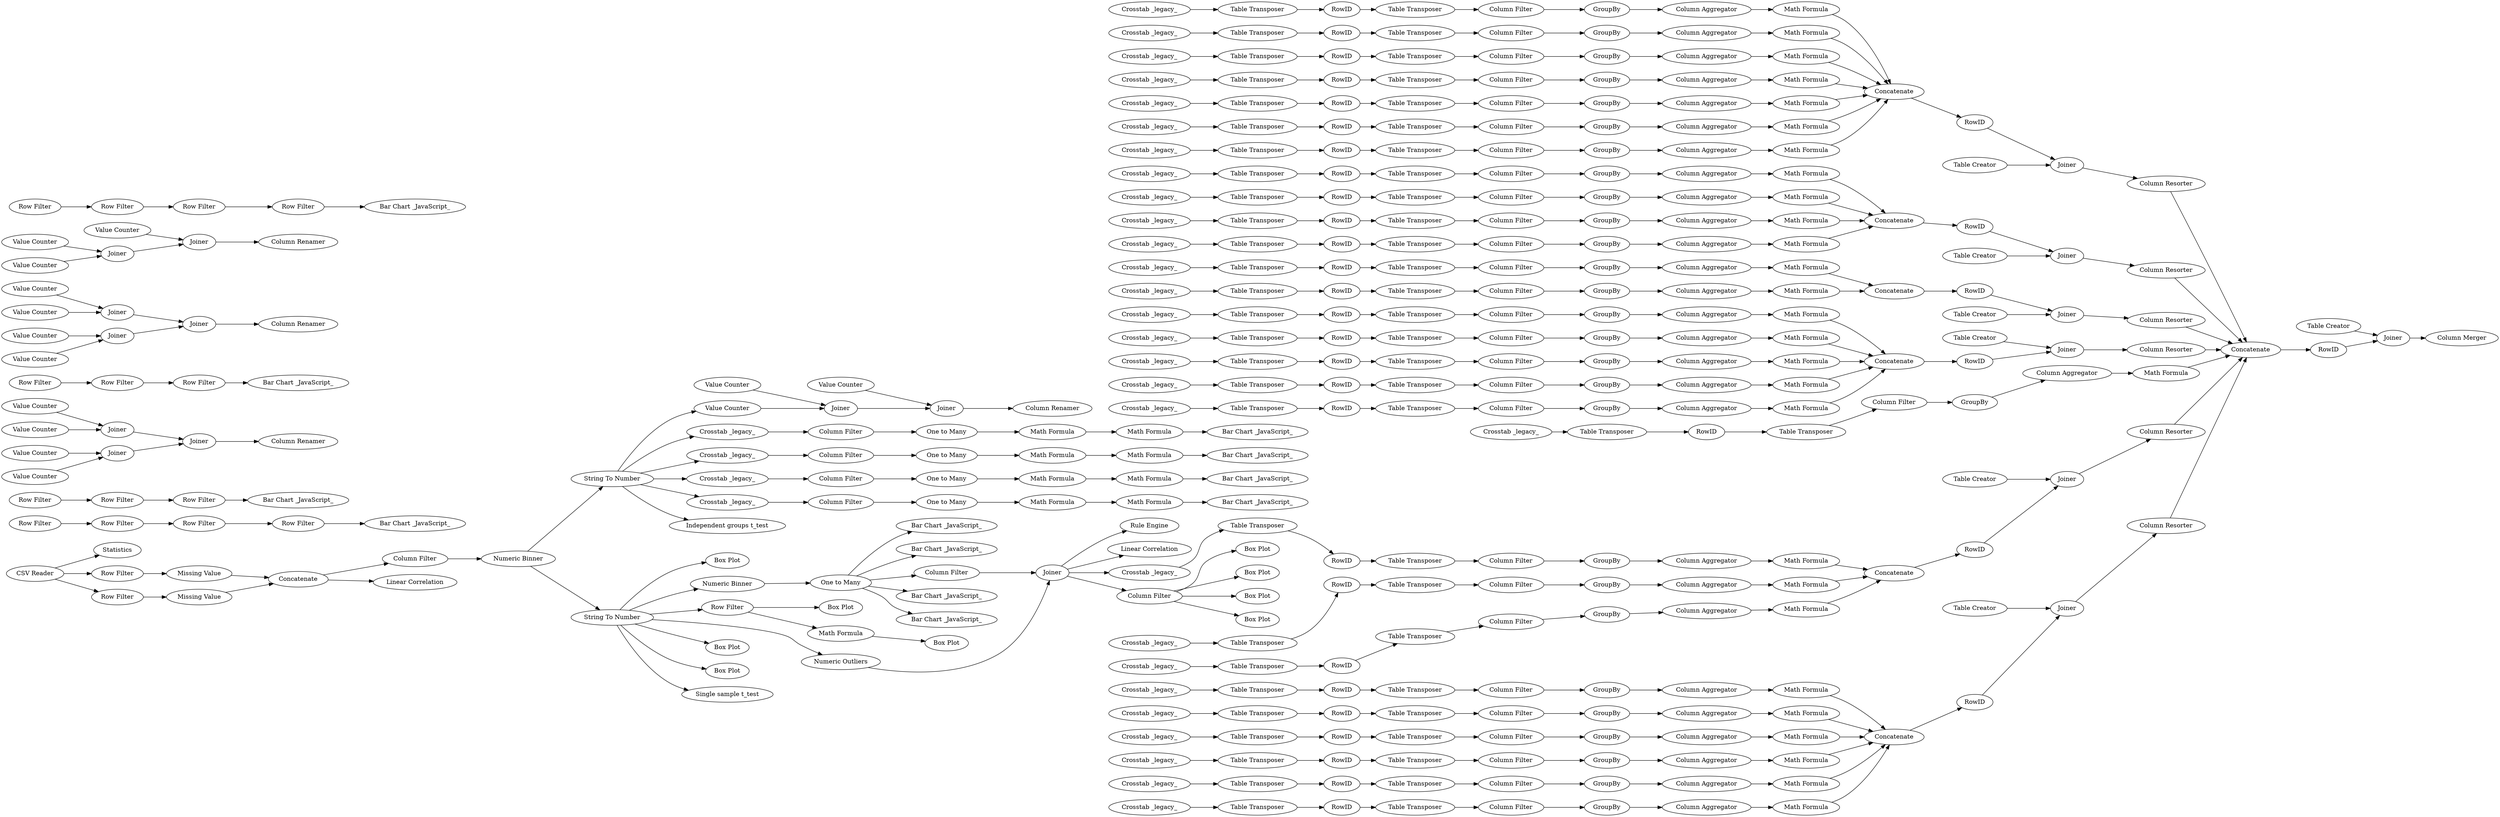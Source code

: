 digraph {
	"2010622987227426258_33" [label=RowID]
	"1475047317900350250_33" [label=RowID]
	"-2180214344260631625_28" [label="Math Formula"]
	"8208651646816326199_32" [label="Table Transposer"]
	"-2667575540162190653_38" [label="Row Filter"]
	"-4059980357137353702_33" [label=RowID]
	"-2180214344260631625_31" [label="Table Transposer"]
	"-2667575540162190653_29" [label="Bar Chart _JavaScript_"]
	"2702259748057512101_31" [label="Table Transposer"]
	"-7128609563965244721_28" [label="Math Formula"]
	"-4059980357137353702_32" [label="Table Transposer"]
	"7241090725007289942_33" [label=RowID]
	"-3126229197876731823_33" [label=RowID]
	"-2180214344260631625_48" [label="Crosstab _legacy_"]
	"9049679138414957691_28" [label="Math Formula"]
	"44659684455195046_31" [label="Row Filter"]
	"-7411074386811272756_25" [label="Bar Chart _JavaScript_"]
	"-2988627378760935566_42" [label="Bar Chart _JavaScript_"]
	"-2592117329030352060_28" [label="Math Formula"]
	"-2988627378760935566_34" [label="Crosstab _legacy_"]
	"-5397113136184805656_32" [label="Table Transposer"]
	"8755820080764352617_29" [label="Column Aggregator"]
	"-3126229197876731823_26" [label="Column Filter"]
	"-7929762696554767635_1" [label="CSV Reader"]
	"-2762222171838772584_31" [label="Table Transposer"]
	"-2988627378760935566_55" [label="Column Filter"]
	"-2667575540162190653_48" [label="Column Renamer"]
	"-4207986136602067952_27" [label=GroupBy]
	"-7128609563965244721_48" [label="Crosstab _legacy_"]
	"44659684455195046_27" [label="Bar Chart _JavaScript_"]
	"-2988627378760935566_53" [label="Bar Chart _JavaScript_"]
	"-3608789581483218820_31" [label="Table Transposer"]
	"-5234338442445839634_68" [label=Concatenate]
	"-7829448578021544775_61" [label="Column Resorter"]
	"-1383171905787689422_43" [label="Row Filter"]
	"-1452127625950317859_32" [label="Table Transposer"]
	"2838567410952779195_77" [label="Table Creator"]
	"-3489217630229284735_41" [label="Column Renamer"]
	"-1210090517846400276_26" [label="Column Filter"]
	"-2988627378760935566_39" [label="Bar Chart _JavaScript_"]
	"-2988627378760935566_36" [label="One to Many"]
	"-3126229197876731823_31" [label="Table Transposer"]
	"2838567410952779195_74" [label=Concatenate]
	"1475047317900350250_48" [label="Crosstab _legacy_"]
	"7241090725007289942_48" [label="Crosstab _legacy_"]
	"-7193959820858544158_27" [label=GroupBy]
	"8755820080764352617_33" [label=RowID]
	"-7411074386811272756_34" [label="Bar Chart _JavaScript_"]
	"-7929762696554767635_22" [label="Rule Engine"]
	"-2592117329030352060_27" [label=GroupBy]
	"2702259748057512101_32" [label="Table Transposer"]
	"2702259748057512101_26" [label="Column Filter"]
	"-2762222171838772584_28" [label="Math Formula"]
	"461673475721604517_28" [label="Math Formula"]
	"-2988627378760935566_13" [label="Numeric Binner"]
	"2702259748057512101_33" [label=RowID]
	"-7418198802865782667_27" [label=GroupBy]
	"-3489217630229284735_38" [label="Value Counter"]
	"-4207986136602067952_28" [label="Math Formula"]
	"-2667575540162190653_47" [label=Joiner]
	"1475047317900350250_32" [label="Table Transposer"]
	"-4059980357137353702_27" [label=GroupBy]
	"8208651646816326199_28" [label="Math Formula"]
	"-2988627378760935566_37" [label="Math Formula"]
	"-1452127625950317859_29" [label="Column Aggregator"]
	"-1452127625950317859_33" [label=RowID]
	"-2762222171838772584_26" [label="Column Filter"]
	"-7411074386811272756_36" [label="Column Filter"]
	"8208651646816326199_29" [label="Column Aggregator"]
	"-3608789581483218820_33" [label=RowID]
	"-9055280328229460879_48" [label="Crosstab _legacy_"]
	"-3996741536440627232_31" [label="Table Transposer"]
	"-3489217630229284735_43" [label=Joiner]
	"-3996741536440627232_26" [label="Column Filter"]
	"9049679138414957691_29" [label="Column Aggregator"]
	"-5397113136184805656_33" [label=RowID]
	"8755820080764352617_27" [label=GroupBy]
	"-9055280328229460879_28" [label="Math Formula"]
	"3616986386883012459_73" [label=RowID]
	"6094757566247472719_26" [label="Column Filter"]
	"-2988627378760935566_15" [label="String To Number"]
	"-2988627378760935566_41" [label="One to Many"]
	"-2762222171838772584_32" [label="Table Transposer"]
	"-3126229197876731823_29" [label="Column Aggregator"]
	"-7411074386811272756_23" [label="Bar Chart _JavaScript_"]
	"-7418198802865782667_32" [label="Table Transposer"]
	"-2988627378760935566_59" [label="Bar Chart _JavaScript_"]
	"-3126229197876731823_28" [label="Math Formula"]
	"-7128609563965244721_32" [label="Table Transposer"]
	"-3489217630229284735_39" [label="Value Counter"]
	"-7411074386811272756_16" [label="Box Plot"]
	"-7128609563965244721_33" [label=RowID]
	"1475047317900350250_26" [label="Column Filter"]
	"-1452127625950317859_26" [label="Column Filter"]
	"6094757566247472719_29" [label="Column Aggregator"]
	"2702259748057512101_27" [label=GroupBy]
	"2838567410952779195_78" [label=Joiner]
	"3616986386883012459_71" [label=Joiner]
	"-2592117329030352060_29" [label="Column Aggregator"]
	"7540100989563376320_29" [label="Column Aggregator"]
	"-6106345716899137322_62" [label="Column Resorter"]
	"-1210090517846400276_27" [label=GroupBy]
	"3616986386883012459_72" [label="Table Creator"]
	"-2988627378760935566_38" [label="Math Formula"]
	"2010622987227426258_28" [label="Math Formula"]
	"-7193959820858544158_48" [label="Crosstab _legacy_"]
	"-3608789581483218820_27" [label=GroupBy]
	"1674930936971215440_79" [label=RowID]
	"-2988627378760935566_51" [label="Math Formula"]
	"-2592117329030352060_33" [label=RowID]
	"-8943545168428634089_26" [label="Column Filter"]
	"-7829448578021544775_56" [label=Concatenate]
	"461673475721604517_48" [label="Crosstab _legacy_"]
	"-7411074386811272756_27" [label="Box Plot"]
	"-5397113136184805656_31" [label="Table Transposer"]
	"-2592117329030352060_32" [label="Table Transposer"]
	"-1383171905787689422_37" [label=Joiner]
	"44659684455195046_37" [label=Joiner]
	"-2130258972907324496_31" [label="Table Transposer"]
	"-3608789581483218820_29" [label="Column Aggregator"]
	"-7128609563965244721_29" [label="Column Aggregator"]
	"8755820080764352617_26" [label="Column Filter"]
	"-2130258972907324496_48" [label="Crosstab _legacy_"]
	"-7929762696554767635_8" [label=Concatenate]
	"-2988627378760935566_57" [label="Column Filter"]
	"-1210090517846400276_29" [label="Column Aggregator"]
	"-8943545168428634089_28" [label="Math Formula"]
	"-492901388458412666_48" [label="Crosstab _legacy_"]
	"-2667575540162190653_46" [label=Joiner]
	"-7929762696554767635_11" [label="Column Filter"]
	"-7411074386811272756_30" [label="Numeric Binner"]
	"-8943545168428634089_33" [label=RowID]
	"-6106345716899137322_65" [label=RowID]
	"44659684455195046_30" [label="Row Filter"]
	"-3489217630229284735_33" [label="Row Filter"]
	"-4059980357137353702_48" [label="Crosstab _legacy_"]
	"8930855202169045281_1" [label="Box Plot"]
	"-7829448578021544775_57" [label=RowID]
	"-1210090517846400276_31" [label="Table Transposer"]
	"-4207986136602067952_32" [label="Table Transposer"]
	"44659684455195046_33" [label="Value Counter"]
	"-1383171905787689422_42" [label="Row Filter"]
	"-2667575540162190653_44" [label="Value Counter"]
	"-492901388458412666_26" [label="Column Filter"]
	"8930855202169045281_4" [label="Box Plot"]
	"-6106345716899137322_66" [label=Concatenate]
	"-7929762696554767635_3" [label=Statistics]
	"-1210090517846400276_33" [label=RowID]
	"-7418198802865782667_48" [label="Crosstab _legacy_"]
	"-7411074386811272756_19" [label="Row Filter"]
	"6094757566247472719_48" [label="Crosstab _legacy_"]
	"3616986386883012459_75" [label="Column Resorter"]
	"-3489217630229284735_44" [label=Joiner]
	"461673475721604517_32" [label="Table Transposer"]
	"-4207986136602067952_29" [label="Column Aggregator"]
	"-2988627378760935566_50" [label="Crosstab _legacy_"]
	"9049679138414957691_26" [label="Column Filter"]
	"-1383171905787689422_33" [label="Value Counter"]
	"-365874931088374350_85" [label="Table Creator"]
	"-2988627378760935566_60" [label="Math Formula"]
	"-7411074386811272756_18" [label="Box Plot"]
	"2010622987227426258_48" [label="Crosstab _legacy_"]
	"-2988627378760935566_56" [label="Crosstab _legacy_"]
	"-3608789581483218820_26" [label="Column Filter"]
	"-1210090517846400276_32" [label="Table Transposer"]
	"-4059980357137353702_26" [label="Column Filter"]
	"-2667575540162190653_37" [label="Row Filter"]
	"-492901388458412666_27" [label=GroupBy]
	"-2130258972907324496_33" [label=RowID]
	"44659684455195046_32" [label="Row Filter"]
	"2702259748057512101_28" [label="Math Formula"]
	"-365874931088374350_84" [label=RowID]
	"-7418198802865782667_28" [label="Math Formula"]
	"-2592117329030352060_48" [label="Crosstab _legacy_"]
	"-7929762696554767635_10" [label="Linear Correlation"]
	"8208651646816326199_27" [label=GroupBy]
	"6094757566247472719_32" [label="Table Transposer"]
	"-5234338442445839634_71" [label=Joiner]
	"6094757566247472719_33" [label=RowID]
	"-7411074386811272756_15" [label="String To Number"]
	"-7829448578021544775_59" [label="Table Creator"]
	"-365874931088374350_87" [label="Column Merger"]
	"7540100989563376320_26" [label="Column Filter"]
	"-365874931088374350_86" [label=Joiner]
	"-3996741536440627232_33" [label=RowID]
	"-3489217630229284735_40" [label="Value Counter"]
	"6094757566247472719_31" [label="Table Transposer"]
	"-1383171905787689422_44" [label="Row Filter"]
	"1674930936971215440_76" [label="Column Resorter"]
	"-2988627378760935566_47" [label="Linear Correlation"]
	"-2762222171838772584_33" [label=RowID]
	"-9055280328229460879_29" [label="Column Aggregator"]
	"6094757566247472719_28" [label="Math Formula"]
	"-2180214344260631625_32" [label="Table Transposer"]
	"8755820080764352617_28" [label="Math Formula"]
	"-2762222171838772584_29" [label="Column Aggregator"]
	"-9055280328229460879_33" [label=RowID]
	"-5397113136184805656_28" [label="Math Formula"]
	"-1383171905787689422_34" [label="Value Counter"]
	"44659684455195046_39" [label="Column Renamer"]
	"1475047317900350250_29" [label="Column Aggregator"]
	"-4207986136602067952_48" [label="Crosstab _legacy_"]
	"-5397113136184805656_27" [label=GroupBy]
	"-2667575540162190653_41" [label="Value Counter"]
	"-1210090517846400276_48" [label="Crosstab _legacy_"]
	"-2988627378760935566_54" [label="One to Many"]
	"-2762222171838772584_27" [label=GroupBy]
	"7241090725007289942_29" [label="Column Aggregator"]
	"7540100989563376320_27" [label=GroupBy]
	"-5234338442445839634_70" [label="Table Creator"]
	"-492901388458412666_28" [label="Math Formula"]
	"-8943545168428634089_32" [label="Table Transposer"]
	"2010622987227426258_32" [label="Table Transposer"]
	"-7929762696554767635_5" [label="Missing Value"]
	"-1383171905787689422_26" [label="Bar Chart _JavaScript_"]
	"8208651646816326199_33" [label=RowID]
	"2702259748057512101_29" [label="Column Aggregator"]
	"9049679138414957691_27" [label=GroupBy]
	"-3608789581483218820_48" [label="Crosstab _legacy_"]
	"-7411074386811272756_33" [label="One to Many"]
	"-1383171905787689422_35" [label="Value Counter"]
	"-2130258972907324496_29" [label="Column Aggregator"]
	"9049679138414957691_33" [label=RowID]
	"-2130258972907324496_27" [label=GroupBy]
	"-4059980357137353702_31" [label="Table Transposer"]
	"-3608789581483218820_32" [label="Table Transposer"]
	"8208651646816326199_31" [label="Table Transposer"]
	"-2988627378760935566_33" [label="Crosstab _legacy_"]
	"44659684455195046_35" [label="Value Counter"]
	"-6106345716899137322_63" [label=Joiner]
	"-5397113136184805656_48" [label="Crosstab _legacy_"]
	"-7929762696554767635_7" [label="Missing Value"]
	"-3489217630229284735_42" [label=Joiner]
	"-7418198802865782667_33" [label=RowID]
	"-2592117329030352060_31" [label="Table Transposer"]
	"1674930936971215440_77" [label="Table Creator"]
	"2010622987227426258_29" [label="Column Aggregator"]
	"-7128609563965244721_31" [label="Table Transposer"]
	"-4207986136602067952_31" [label="Table Transposer"]
	"2010622987227426258_26" [label="Column Filter"]
	"-7193959820858544158_28" [label="Math Formula"]
	"-2667575540162190653_40" [label="Row Filter"]
	"-7411074386811272756_28" [label="Numeric Outliers"]
	"-3489217630229284735_35" [label="Row Filter"]
	"-4207986136602067952_26" [label="Column Filter"]
	"8930855202169045281_5" [label="Box Plot"]
	"7241090725007289942_32" [label="Table Transposer"]
	"-9055280328229460879_31" [label="Table Transposer"]
	"-2592117329030352060_26" [label="Column Filter"]
	"-3126229197876731823_32" [label="Table Transposer"]
	"-492901388458412666_32" [label="Table Transposer"]
	"8755820080764352617_48" [label="Crosstab _legacy_"]
	"461673475721604517_27" [label=GroupBy]
	"8930855202169045281_3" [label="Box Plot"]
	"-3996741536440627232_48" [label="Crosstab _legacy_"]
	"9049679138414957691_31" [label="Table Transposer"]
	"-6106345716899137322_64" [label="Table Creator"]
	"-2130258972907324496_26" [label="Column Filter"]
	"1475047317900350250_31" [label="Table Transposer"]
	"-8943545168428634089_27" [label=GroupBy]
	"-5234338442445839634_67" [label="Column Resorter"]
	"44659684455195046_38" [label=Joiner]
	"-492901388458412666_31" [label="Table Transposer"]
	"-7193959820858544158_31" [label="Table Transposer"]
	"-2988627378760935566_44" [label="Math Formula"]
	"8755820080764352617_31" [label="Table Transposer"]
	"2010622987227426258_27" [label=GroupBy]
	"8755820080764352617_32" [label="Table Transposer"]
	"-2667575540162190653_45" [label=Joiner]
	"7241090725007289942_31" [label="Table Transposer"]
	"1674930936971215440_78" [label=Concatenate]
	"-7418198802865782667_29" [label="Column Aggregator"]
	"-3126229197876731823_48" [label="Crosstab _legacy_"]
	"-7128609563965244721_27" [label=GroupBy]
	"-7411074386811272756_29" [label="Box Plot"]
	"-2180214344260631625_29" [label="Column Aggregator"]
	"7540100989563376320_33" [label=RowID]
	"-7411074386811272756_20" [label="Math Formula"]
	"-8943545168428634089_48" [label="Crosstab _legacy_"]
	"3616986386883012459_74" [label=Concatenate]
	"-2130258972907324496_28" [label="Math Formula"]
	"-7929762696554767635_6" [label="Row Filter"]
	"2838567410952779195_75" [label=RowID]
	"461673475721604517_31" [label="Table Transposer"]
	"7241090725007289942_28" [label="Math Formula"]
	"-4059980357137353702_29" [label="Column Aggregator"]
	"-1452127625950317859_27" [label=GroupBy]
	"-3996741536440627232_27" [label=GroupBy]
	"-2988627378760935566_52" [label="Math Formula"]
	"-1452127625950317859_48" [label="Crosstab _legacy_"]
	"1475047317900350250_28" [label="Math Formula"]
	"-7193959820858544158_29" [label="Column Aggregator"]
	"-3489217630229284735_36" [label="Row Filter"]
	"-7128609563965244721_26" [label="Column Filter"]
	"-7411074386811272756_35" [label=Joiner]
	"-3608789581483218820_28" [label="Math Formula"]
	"-3996741536440627232_32" [label="Table Transposer"]
	"-7193959820858544158_26" [label="Column Filter"]
	"-1452127625950317859_31" [label="Table Transposer"]
	"7540100989563376320_31" [label="Table Transposer"]
	"-3996741536440627232_29" [label="Column Aggregator"]
	"6094757566247472719_27" [label=GroupBy]
	"7241090725007289942_26" [label="Column Filter"]
	"-2988627378760935566_61" [label="Math Formula"]
	"9049679138414957691_48" [label="Crosstab _legacy_"]
	"461673475721604517_33" [label=RowID]
	"-7193959820858544158_33" [label=RowID]
	"-2667575540162190653_39" [label="Row Filter"]
	"461673475721604517_26" [label="Column Filter"]
	"-4207986136602067952_33" [label=RowID]
	"-5397113136184805656_26" [label="Column Filter"]
	"-9055280328229460879_32" [label="Table Transposer"]
	"-3489217630229284735_34" [label="Row Filter"]
	"-492901388458412666_33" [label=RowID]
	"-7411074386811272756_17" [label="Box Plot"]
	"-5234338442445839634_69" [label=RowID]
	"7241090725007289942_27" [label=GroupBy]
	"-3996741536440627232_28" [label="Math Formula"]
	"-8943545168428634089_31" [label="Table Transposer"]
	"-7411074386811272756_31" [label="Bar Chart _JavaScript_"]
	"2702259748057512101_48" [label="Crosstab _legacy_"]
	"-9055280328229460879_26" [label="Column Filter"]
	"-8943545168428634089_29" [label="Column Aggregator"]
	"-2988627378760935566_43" [label="Math Formula"]
	"-2988627378760935566_14" [label="Independent groups t_test"]
	"-4059980357137353702_28" [label="Math Formula"]
	"7540100989563376320_48" [label="Crosstab _legacy_"]
	"7540100989563376320_32" [label="Table Transposer"]
	"-2130258972907324496_32" [label="Table Transposer"]
	"9049679138414957691_32" [label="Table Transposer"]
	"2010622987227426258_31" [label="Table Transposer"]
	"-7411074386811272756_26" [label="Single sample t_test"]
	"-1383171905787689422_39" [label="Column Renamer"]
	"-1210090517846400276_28" [label="Math Formula"]
	"-7829448578021544775_60" [label=Joiner]
	"-2762222171838772584_48" [label="Crosstab _legacy_"]
	"-7418198802865782667_26" [label="Column Filter"]
	"-1383171905787689422_38" [label=Joiner]
	"-365874931088374350_83" [label=Concatenate]
	"-3489217630229284735_37" [label="Value Counter"]
	"-3126229197876731823_27" [label=GroupBy]
	"7540100989563376320_28" [label="Math Formula"]
	"-3489217630229284735_28" [label="Bar Chart _JavaScript_"]
	"8208651646816326199_26" [label="Column Filter"]
	"8208651646816326199_48" [label="Crosstab _legacy_"]
	"-2988627378760935566_40" [label="Column Filter"]
	"-2988627378760935566_35" [label="Column Filter"]
	"461673475721604517_29" [label="Column Aggregator"]
	"1674930936971215440_80" [label=Joiner]
	"-2180214344260631625_26" [label="Column Filter"]
	"8930855202169045281_2" [label="Column Filter"]
	"-2667575540162190653_42" [label="Value Counter"]
	"-2988627378760935566_58" [label="One to Many"]
	"-1452127625950317859_28" [label="Math Formula"]
	"-492901388458412666_29" [label="Column Aggregator"]
	"-7929762696554767635_4" [label="Row Filter"]
	"-7418198802865782667_31" [label="Table Transposer"]
	"2838567410952779195_76" [label="Column Resorter"]
	"-7193959820858544158_32" [label="Table Transposer"]
	"-2180214344260631625_33" [label=RowID]
	"-2667575540162190653_43" [label="Value Counter"]
	"-5397113136184805656_29" [label="Column Aggregator"]
	"44659684455195046_34" [label="Value Counter"]
	"1475047317900350250_27" [label=GroupBy]
	"-2180214344260631625_27" [label=GroupBy]
	"-9055280328229460879_27" [label=GroupBy]
	"-3608789581483218820_28" -> "-6106345716899137322_66"
	"-5397113136184805656_26" -> "-5397113136184805656_27"
	"-2592117329030352060_48" -> "-2592117329030352060_31"
	"44659684455195046_34" -> "44659684455195046_38"
	"-1383171905787689422_35" -> "-1383171905787689422_37"
	"6094757566247472719_33" -> "6094757566247472719_32"
	"6094757566247472719_31" -> "6094757566247472719_33"
	"-1210090517846400276_33" -> "-1210090517846400276_32"
	"8208651646816326199_28" -> "-7829448578021544775_56"
	"2010622987227426258_29" -> "2010622987227426258_28"
	"-3489217630229284735_38" -> "-3489217630229284735_42"
	"8208651646816326199_29" -> "8208651646816326199_28"
	"-2988627378760935566_33" -> "-2988627378760935566_40"
	"-2988627378760935566_56" -> "-2988627378760935566_57"
	"-7193959820858544158_48" -> "-7193959820858544158_31"
	"-492901388458412666_28" -> "3616986386883012459_74"
	"461673475721604517_26" -> "461673475721604517_27"
	"-7929762696554767635_1" -> "-7929762696554767635_6"
	"-1452127625950317859_29" -> "-1452127625950317859_28"
	"-3489217630229284735_43" -> "-3489217630229284735_44"
	"-7929762696554767635_8" -> "-7929762696554767635_10"
	"-2592117329030352060_32" -> "-2592117329030352060_26"
	"-2988627378760935566_51" -> "-2988627378760935566_53"
	"7540100989563376320_48" -> "7540100989563376320_31"
	"6094757566247472719_48" -> "6094757566247472719_31"
	"-5397113136184805656_33" -> "-5397113136184805656_32"
	"-3489217630229284735_34" -> "-3489217630229284735_35"
	"8930855202169045281_2" -> "8930855202169045281_5"
	"2010622987227426258_33" -> "2010622987227426258_32"
	"-4207986136602067952_31" -> "-4207986136602067952_33"
	"-7418198802865782667_32" -> "-7418198802865782667_26"
	"-2592117329030352060_27" -> "-2592117329030352060_29"
	"-7418198802865782667_28" -> "2838567410952779195_74"
	"-9055280328229460879_32" -> "-9055280328229460879_26"
	"-4059980357137353702_26" -> "-4059980357137353702_27"
	"-4207986136602067952_27" -> "-4207986136602067952_29"
	"-7193959820858544158_33" -> "-7193959820858544158_32"
	"9049679138414957691_27" -> "9049679138414957691_29"
	"-1383171905787689422_33" -> "-1383171905787689422_37"
	"1475047317900350250_32" -> "1475047317900350250_26"
	"-2988627378760935566_43" -> "-2988627378760935566_44"
	"-7929762696554767635_1" -> "-7929762696554767635_3"
	"-2667575540162190653_45" -> "-2667575540162190653_47"
	"-2988627378760935566_37" -> "-2988627378760935566_38"
	"1475047317900350250_29" -> "1475047317900350250_28"
	"-2762222171838772584_33" -> "-2762222171838772584_32"
	"-3996741536440627232_29" -> "-3996741536440627232_28"
	"-1210090517846400276_32" -> "-1210090517846400276_26"
	"7241090725007289942_32" -> "7241090725007289942_26"
	"9049679138414957691_28" -> "-6106345716899137322_66"
	"44659684455195046_37" -> "44659684455195046_38"
	"-7411074386811272756_19" -> "-7411074386811272756_20"
	"2010622987227426258_27" -> "2010622987227426258_29"
	"-7411074386811272756_33" -> "-7411074386811272756_31"
	"2838567410952779195_74" -> "2838567410952779195_75"
	"-3996741536440627232_28" -> "-7829448578021544775_56"
	"9049679138414957691_32" -> "9049679138414957691_26"
	"1475047317900350250_33" -> "1475047317900350250_32"
	"2838567410952779195_78" -> "2838567410952779195_76"
	"-2988627378760935566_41" -> "-2988627378760935566_43"
	"-4059980357137353702_27" -> "-4059980357137353702_29"
	"-5234338442445839634_71" -> "-5234338442445839634_67"
	"-2762222171838772584_31" -> "-2762222171838772584_33"
	"-492901388458412666_33" -> "-492901388458412666_32"
	"-7128609563965244721_48" -> "-7128609563965244721_31"
	"-492901388458412666_26" -> "-492901388458412666_27"
	"8755820080764352617_31" -> "8755820080764352617_33"
	"-6106345716899137322_64" -> "-6106345716899137322_63"
	"1475047317900350250_26" -> "1475047317900350250_27"
	"-3126229197876731823_26" -> "-3126229197876731823_27"
	"-2592117329030352060_31" -> "-2592117329030352060_33"
	"7241090725007289942_26" -> "7241090725007289942_27"
	"1674930936971215440_78" -> "1674930936971215440_79"
	"-2988627378760935566_15" -> "-2988627378760935566_56"
	"7241090725007289942_29" -> "7241090725007289942_28"
	"-4059980357137353702_32" -> "-4059980357137353702_26"
	"9049679138414957691_33" -> "9049679138414957691_32"
	"-2988627378760935566_13" -> "-2988627378760935566_15"
	"-2988627378760935566_15" -> "44659684455195046_33"
	"-7929762696554767635_11" -> "-2988627378760935566_13"
	"-365874931088374350_85" -> "-365874931088374350_86"
	"8208651646816326199_27" -> "8208651646816326199_29"
	"2010622987227426258_48" -> "2010622987227426258_31"
	"-1210090517846400276_48" -> "-1210090517846400276_31"
	"-2988627378760935566_15" -> "-2988627378760935566_34"
	"7540100989563376320_31" -> "7540100989563376320_33"
	"7540100989563376320_33" -> "7540100989563376320_32"
	"-2130258972907324496_27" -> "-2130258972907324496_29"
	"-2180214344260631625_31" -> "-2180214344260631625_33"
	"-2988627378760935566_13" -> "-7411074386811272756_15"
	"-2988627378760935566_58" -> "-2988627378760935566_60"
	"44659684455195046_32" -> "44659684455195046_27"
	"-4207986136602067952_26" -> "-4207986136602067952_27"
	"-3126229197876731823_28" -> "-5234338442445839634_68"
	"8208651646816326199_48" -> "8208651646816326199_31"
	"-2667575540162190653_40" -> "-2667575540162190653_29"
	"7241090725007289942_33" -> "7241090725007289942_32"
	"44659684455195046_38" -> "44659684455195046_39"
	"461673475721604517_28" -> "-5234338442445839634_68"
	"-2667575540162190653_38" -> "-2667575540162190653_39"
	"-3489217630229284735_44" -> "-3489217630229284735_41"
	"-2667575540162190653_41" -> "-2667575540162190653_46"
	"-2130258972907324496_32" -> "-2130258972907324496_26"
	"-1452127625950317859_48" -> "-1452127625950317859_31"
	"-7418198802865782667_31" -> "-7418198802865782667_33"
	"3616986386883012459_75" -> "-365874931088374350_83"
	"-2667575540162190653_42" -> "-2667575540162190653_46"
	"-3126229197876731823_29" -> "-3126229197876731823_28"
	"-8943545168428634089_27" -> "-8943545168428634089_29"
	"-2762222171838772584_28" -> "-6106345716899137322_66"
	"-7418198802865782667_29" -> "-7418198802865782667_28"
	"-3489217630229284735_36" -> "-3489217630229284735_28"
	"-2667575540162190653_37" -> "-2667575540162190653_38"
	"-2130258972907324496_29" -> "-2130258972907324496_28"
	"-2130258972907324496_33" -> "-2130258972907324496_32"
	"-2130258972907324496_28" -> "1674930936971215440_78"
	"2702259748057512101_29" -> "2702259748057512101_28"
	"-7929762696554767635_6" -> "-7929762696554767635_7"
	"-9055280328229460879_33" -> "-9055280328229460879_32"
	"-7929762696554767635_7" -> "-7929762696554767635_8"
	"1475047317900350250_31" -> "1475047317900350250_33"
	"9049679138414957691_26" -> "9049679138414957691_27"
	"-9055280328229460879_26" -> "-9055280328229460879_27"
	"-4059980357137353702_31" -> "-4059980357137353702_33"
	"-5397113136184805656_27" -> "-5397113136184805656_29"
	"-2988627378760935566_36" -> "-2988627378760935566_37"
	"-8943545168428634089_48" -> "-8943545168428634089_31"
	"-4059980357137353702_33" -> "-4059980357137353702_32"
	"2702259748057512101_31" -> "2702259748057512101_33"
	"44659684455195046_30" -> "44659684455195046_31"
	"44659684455195046_31" -> "44659684455195046_32"
	"-7418198802865782667_33" -> "-7418198802865782667_32"
	"-2988627378760935566_44" -> "-2988627378760935566_42"
	"-1383171905787689422_42" -> "-1383171905787689422_44"
	"-7411074386811272756_15" -> "-7411074386811272756_29"
	"2702259748057512101_27" -> "2702259748057512101_29"
	"-2988627378760935566_38" -> "-2988627378760935566_39"
	"-2180214344260631625_48" -> "-2180214344260631625_31"
	"8755820080764352617_27" -> "8755820080764352617_29"
	"-365874931088374350_84" -> "-365874931088374350_86"
	"-3608789581483218820_29" -> "-3608789581483218820_28"
	"8930855202169045281_2" -> "8930855202169045281_4"
	"-9055280328229460879_28" -> "-7829448578021544775_56"
	"-492901388458412666_29" -> "-492901388458412666_28"
	"-4059980357137353702_48" -> "-4059980357137353702_31"
	"-1452127625950317859_28" -> "-7829448578021544775_56"
	"-3996741536440627232_48" -> "-3996741536440627232_31"
	"-492901388458412666_31" -> "-492901388458412666_33"
	"-2988627378760935566_15" -> "-2988627378760935566_50"
	"7241090725007289942_48" -> "7241090725007289942_31"
	"-6106345716899137322_65" -> "-6106345716899137322_63"
	"2702259748057512101_28" -> "-7829448578021544775_56"
	"-7411074386811272756_33" -> "-7411074386811272756_36"
	"-1452127625950317859_27" -> "-1452127625950317859_29"
	"-6106345716899137322_63" -> "-6106345716899137322_62"
	"8208651646816326199_32" -> "8208651646816326199_26"
	"-3996741536440627232_31" -> "-3996741536440627232_33"
	"-4059980357137353702_29" -> "-4059980357137353702_28"
	"-3489217630229284735_42" -> "-3489217630229284735_44"
	"-3996741536440627232_27" -> "-3996741536440627232_29"
	"-3996741536440627232_32" -> "-3996741536440627232_26"
	"6094757566247472719_27" -> "6094757566247472719_29"
	"1674930936971215440_80" -> "1674930936971215440_76"
	"-3996741536440627232_26" -> "-3996741536440627232_27"
	"-5397113136184805656_32" -> "-5397113136184805656_26"
	"-1210090517846400276_27" -> "-1210090517846400276_29"
	"-1383171905787689422_44" -> "-1383171905787689422_43"
	"44659684455195046_33" -> "44659684455195046_37"
	"-1383171905787689422_38" -> "-1383171905787689422_39"
	"-2180214344260631625_26" -> "-2180214344260631625_27"
	"-3608789581483218820_31" -> "-3608789581483218820_33"
	"-2988627378760935566_55" -> "-2988627378760935566_54"
	"-7128609563965244721_33" -> "-7128609563965244721_32"
	"-2667575540162190653_43" -> "-2667575540162190653_45"
	"-3608789581483218820_48" -> "-3608789581483218820_31"
	"8930855202169045281_2" -> "8930855202169045281_1"
	"-2592117329030352060_28" -> "3616986386883012459_74"
	"-7929762696554767635_5" -> "-7929762696554767635_8"
	"7241090725007289942_28" -> "3616986386883012459_74"
	"8208651646816326199_33" -> "8208651646816326199_32"
	"-5397113136184805656_31" -> "-5397113136184805656_33"
	"-7411074386811272756_15" -> "-7411074386811272756_19"
	"-7411074386811272756_33" -> "-7411074386811272756_34"
	"8755820080764352617_28" -> "-5234338442445839634_68"
	"-3126229197876731823_32" -> "-3126229197876731823_26"
	"-7829448578021544775_56" -> "-7829448578021544775_57"
	"-7128609563965244721_27" -> "-7128609563965244721_29"
	"-4207986136602067952_33" -> "-4207986136602067952_32"
	"-3126229197876731823_27" -> "-3126229197876731823_29"
	"-2762222171838772584_32" -> "-2762222171838772584_26"
	"-4207986136602067952_28" -> "-7829448578021544775_56"
	"-7128609563965244721_28" -> "-5234338442445839634_68"
	"-2988627378760935566_15" -> "-2988627378760935566_33"
	"-8943545168428634089_33" -> "-8943545168428634089_32"
	"2010622987227426258_32" -> "2010622987227426258_26"
	"-7411074386811272756_15" -> "-7411074386811272756_26"
	"8930855202169045281_2" -> "8930855202169045281_3"
	"-7411074386811272756_19" -> "-7411074386811272756_27"
	"-5234338442445839634_70" -> "-5234338442445839634_71"
	"3616986386883012459_71" -> "3616986386883012459_75"
	"9049679138414957691_31" -> "9049679138414957691_33"
	"6094757566247472719_28" -> "-6106345716899137322_66"
	"8755820080764352617_29" -> "8755820080764352617_28"
	"-7411074386811272756_35" -> "-2988627378760935566_47"
	"6094757566247472719_32" -> "6094757566247472719_26"
	"-2762222171838772584_29" -> "-2762222171838772584_28"
	"-7929762696554767635_4" -> "-7929762696554767635_5"
	"6094757566247472719_29" -> "6094757566247472719_28"
	"-2988627378760935566_54" -> "-2988627378760935566_52"
	"-3996741536440627232_33" -> "-3996741536440627232_32"
	"7540100989563376320_27" -> "7540100989563376320_29"
	"-2667575540162190653_44" -> "-2667575540162190653_45"
	"-7128609563965244721_32" -> "-7128609563965244721_26"
	"-7411074386811272756_20" -> "-7411074386811272756_18"
	"8755820080764352617_48" -> "8755820080764352617_31"
	"-2180214344260631625_28" -> "-7829448578021544775_56"
	"-2180214344260631625_33" -> "-2180214344260631625_32"
	"-2592117329030352060_33" -> "-2592117329030352060_32"
	"-7128609563965244721_29" -> "-7128609563965244721_28"
	"-1383171905787689422_37" -> "-1383171905787689422_38"
	"-5234338442445839634_69" -> "-5234338442445839634_71"
	"2702259748057512101_26" -> "2702259748057512101_27"
	"-2988627378760935566_61" -> "-2988627378760935566_59"
	"7540100989563376320_32" -> "7540100989563376320_26"
	"2010622987227426258_31" -> "2010622987227426258_33"
	"-3489217630229284735_40" -> "-3489217630229284735_43"
	"7241090725007289942_31" -> "7241090725007289942_33"
	"1674930936971215440_76" -> "-365874931088374350_83"
	"3616986386883012459_73" -> "3616986386883012459_71"
	"-8943545168428634089_28" -> "2838567410952779195_74"
	"-7418198802865782667_26" -> "-7418198802865782667_27"
	"-7411074386811272756_35" -> "-7929762696554767635_22"
	"-9055280328229460879_31" -> "-9055280328229460879_33"
	"-2988627378760935566_57" -> "-2988627378760935566_58"
	"-9055280328229460879_48" -> "-9055280328229460879_31"
	"-7411074386811272756_33" -> "-7411074386811272756_25"
	"-7829448578021544775_57" -> "-7829448578021544775_60"
	"-1210090517846400276_26" -> "-1210090517846400276_27"
	"7540100989563376320_26" -> "7540100989563376320_27"
	"9049679138414957691_29" -> "9049679138414957691_28"
	"-2180214344260631625_32" -> "-2180214344260631625_26"
	"44659684455195046_35" -> "44659684455195046_37"
	"-2130258972907324496_48" -> "-2130258972907324496_31"
	"-6106345716899137322_66" -> "-6106345716899137322_65"
	"-7411074386811272756_30" -> "-7411074386811272756_33"
	"-5397113136184805656_28" -> "2838567410952779195_74"
	"-7418198802865782667_48" -> "-7418198802865782667_31"
	"-7411074386811272756_28" -> "-7411074386811272756_35"
	"-7829448578021544775_60" -> "-7829448578021544775_61"
	"1475047317900350250_48" -> "1475047317900350250_31"
	"8208651646816326199_31" -> "8208651646816326199_33"
	"2010622987227426258_28" -> "-6106345716899137322_66"
	"-9055280328229460879_29" -> "-9055280328229460879_28"
	"-2762222171838772584_48" -> "-2762222171838772584_31"
	"-7128609563965244721_31" -> "-7128609563965244721_33"
	"-7829448578021544775_59" -> "-7829448578021544775_60"
	"2010622987227426258_26" -> "2010622987227426258_27"
	"-1452127625950317859_32" -> "-1452127625950317859_26"
	"-8943545168428634089_32" -> "-8943545168428634089_26"
	"-2130258972907324496_31" -> "-2130258972907324496_33"
	"-4207986136602067952_32" -> "-4207986136602067952_26"
	"-2988627378760935566_34" -> "-2988627378760935566_35"
	"-7929762696554767635_8" -> "-7929762696554767635_11"
	"2838567410952779195_75" -> "2838567410952779195_78"
	"-3126229197876731823_31" -> "-3126229197876731823_33"
	"-3608789581483218820_26" -> "-3608789581483218820_27"
	"-3489217630229284735_39" -> "-3489217630229284735_43"
	"1674930936971215440_77" -> "1674930936971215440_80"
	"-365874931088374350_83" -> "-365874931088374350_84"
	"-7411074386811272756_35" -> "8930855202169045281_2"
	"-7411074386811272756_15" -> "-7411074386811272756_28"
	"-4059980357137353702_28" -> "-5234338442445839634_68"
	"-365874931088374350_86" -> "-365874931088374350_87"
	"-2592117329030352060_29" -> "-2592117329030352060_28"
	"-8943545168428634089_29" -> "-8943545168428634089_28"
	"-2988627378760935566_40" -> "-2988627378760935566_41"
	"461673475721604517_31" -> "461673475721604517_33"
	"7540100989563376320_28" -> "-365874931088374350_83"
	"-2667575540162190653_47" -> "-2667575540162190653_48"
	"461673475721604517_29" -> "461673475721604517_28"
	"-7411074386811272756_15" -> "-7411074386811272756_16"
	"-492901388458412666_32" -> "-492901388458412666_26"
	"-7829448578021544775_61" -> "-365874931088374350_83"
	"3616986386883012459_74" -> "3616986386883012459_73"
	"-7411074386811272756_36" -> "-7411074386811272756_35"
	"-8943545168428634089_31" -> "-8943545168428634089_33"
	"9049679138414957691_48" -> "9049679138414957691_31"
	"-8943545168428634089_26" -> "-8943545168428634089_27"
	"-1210090517846400276_31" -> "-1210090517846400276_33"
	"8755820080764352617_32" -> "8755820080764352617_26"
	"-2667575540162190653_46" -> "-2667575540162190653_47"
	"-3126229197876731823_48" -> "-3126229197876731823_31"
	"2702259748057512101_32" -> "2702259748057512101_26"
	"-7418198802865782667_27" -> "-7418198802865782667_29"
	"-1452127625950317859_26" -> "-1452127625950317859_27"
	"-5397113136184805656_29" -> "-5397113136184805656_28"
	"-2180214344260631625_29" -> "-2180214344260631625_28"
	"-5234338442445839634_67" -> "-365874931088374350_83"
	"-3126229197876731823_33" -> "-3126229197876731823_32"
	"8755820080764352617_33" -> "8755820080764352617_32"
	"6094757566247472719_26" -> "6094757566247472719_27"
	"-4207986136602067952_48" -> "-4207986136602067952_31"
	"-3608789581483218820_32" -> "-3608789581483218820_26"
	"-1210090517846400276_29" -> "-1210090517846400276_28"
	"-7929762696554767635_1" -> "-7929762696554767635_4"
	"-5234338442445839634_68" -> "-5234338442445839634_69"
	"7241090725007289942_27" -> "7241090725007289942_29"
	"-2988627378760935566_52" -> "-2988627378760935566_51"
	"-7411074386811272756_35" -> "-8943545168428634089_48"
	"-3608789581483218820_33" -> "-3608789581483218820_32"
	"-4207986136602067952_29" -> "-4207986136602067952_28"
	"2702259748057512101_33" -> "2702259748057512101_32"
	"-2762222171838772584_26" -> "-2762222171838772584_27"
	"-7128609563965244721_26" -> "-7128609563965244721_27"
	"2838567410952779195_76" -> "-365874931088374350_83"
	"1475047317900350250_28" -> "1674930936971215440_78"
	"-7193959820858544158_26" -> "-7193959820858544158_27"
	"-7193959820858544158_27" -> "-7193959820858544158_29"
	"-7193959820858544158_32" -> "-7193959820858544158_26"
	"-492901388458412666_48" -> "-492901388458412666_31"
	"-7193959820858544158_31" -> "-7193959820858544158_33"
	"461673475721604517_33" -> "461673475721604517_32"
	"-3489217630229284735_37" -> "-3489217630229284735_42"
	"-7193959820858544158_29" -> "-7193959820858544158_28"
	"-1210090517846400276_28" -> "-6106345716899137322_66"
	"8755820080764352617_26" -> "8755820080764352617_27"
	"-2130258972907324496_26" -> "-2130258972907324496_27"
	"-2180214344260631625_27" -> "-2180214344260631625_29"
	"-2988627378760935566_50" -> "-2988627378760935566_55"
	"-7411074386811272756_33" -> "-7411074386811272756_23"
	"-1452127625950317859_31" -> "-1452127625950317859_33"
	"-7411074386811272756_15" -> "-7411074386811272756_30"
	"461673475721604517_27" -> "461673475721604517_29"
	"461673475721604517_48" -> "461673475721604517_31"
	"-7193959820858544158_28" -> "3616986386883012459_74"
	"-5397113136184805656_48" -> "-5397113136184805656_31"
	"-6106345716899137322_62" -> "-365874931088374350_83"
	"-7411074386811272756_15" -> "-7411074386811272756_17"
	"-2988627378760935566_35" -> "-2988627378760935566_36"
	"-2592117329030352060_26" -> "-2592117329030352060_27"
	"-1452127625950317859_33" -> "-1452127625950317859_32"
	"3616986386883012459_72" -> "3616986386883012459_71"
	"-2762222171838772584_27" -> "-2762222171838772584_29"
	"-1383171905787689422_43" -> "-1383171905787689422_26"
	"-3489217630229284735_35" -> "-3489217630229284735_36"
	"-2988627378760935566_60" -> "-2988627378760935566_61"
	"-2988627378760935566_15" -> "-2988627378760935566_14"
	"1475047317900350250_27" -> "1475047317900350250_29"
	"461673475721604517_32" -> "461673475721604517_26"
	"-3608789581483218820_27" -> "-3608789581483218820_29"
	"-9055280328229460879_27" -> "-9055280328229460879_29"
	"1674930936971215440_79" -> "1674930936971215440_80"
	"2838567410952779195_77" -> "2838567410952779195_78"
	"2702259748057512101_48" -> "2702259748057512101_31"
	"-2667575540162190653_39" -> "-2667575540162190653_40"
	"-3489217630229284735_33" -> "-3489217630229284735_34"
	"8208651646816326199_26" -> "8208651646816326199_27"
	"7540100989563376320_29" -> "7540100989563376320_28"
	"-492901388458412666_27" -> "-492901388458412666_29"
	"-1383171905787689422_34" -> "-1383171905787689422_38"
	rankdir=LR
}
